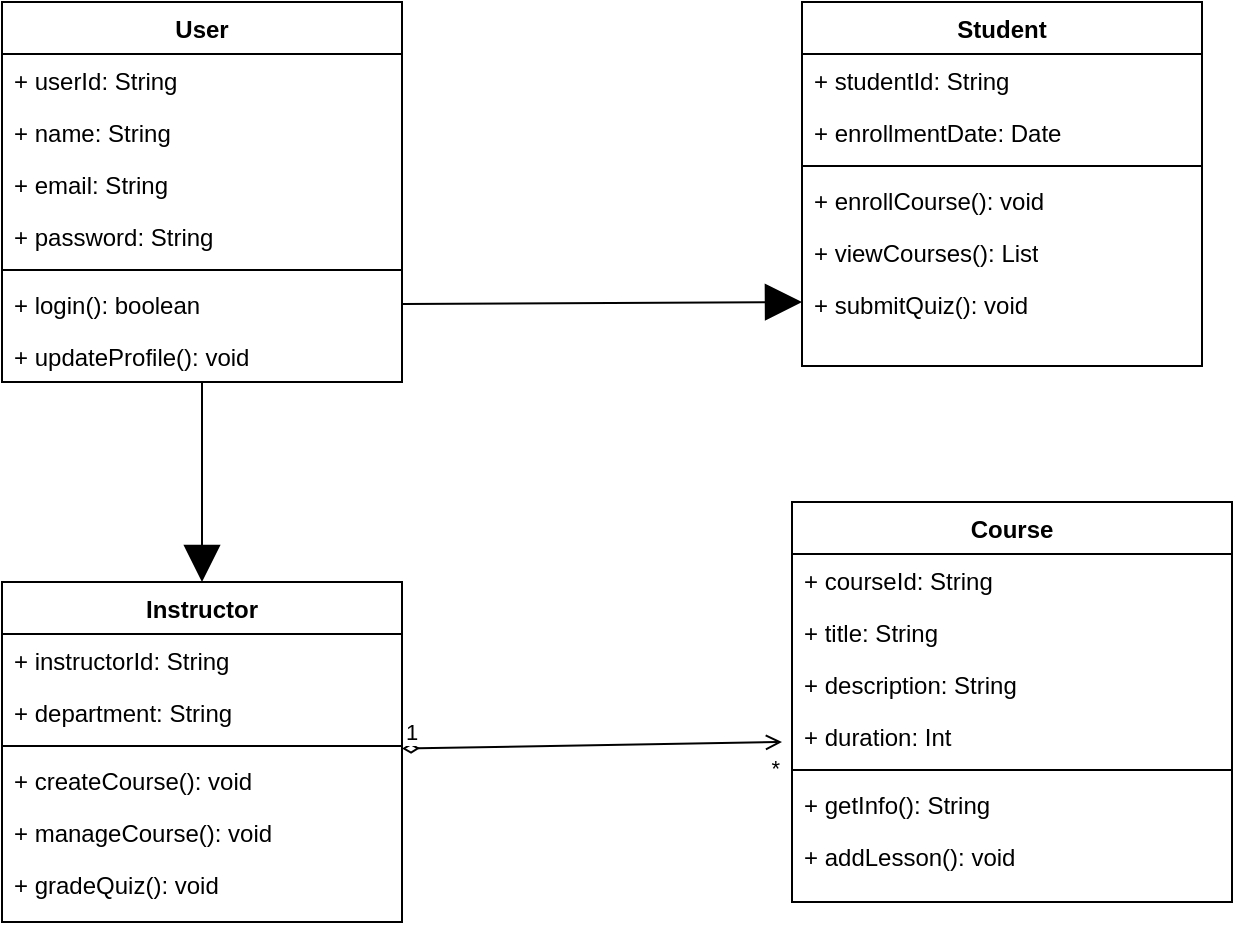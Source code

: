 <mxfile version="28.2.8">
  <diagram id="bai10" name="Bai10">
    <mxGraphModel dx="1042" dy="561" grid="1" gridSize="10" guides="1" tooltips="1" connect="1" arrows="1" fold="1" page="1" pageScale="1" pageWidth="1169" pageHeight="827" math="0" shadow="0">
      <root>
        <mxCell id="0" />
        <mxCell id="1" parent="0" />
        <mxCell id="user" value="User" style="swimlane;fontStyle=1;align=center;verticalAlign=top;childLayout=stackLayout;horizontal=1;startSize=26;horizontalStack=0;resizeParent=1;resizeParentMax=0;resizeLast=0;collapsible=1;marginBottom=0;whiteSpace=wrap;html=1;" parent="1" vertex="1">
          <mxGeometry x="80" y="100" width="200" height="190" as="geometry" />
        </mxCell>
        <mxCell id="user_id" value="+ userId: String" style="text;align=left;verticalAlign=top;spacingLeft=4;spacingRight=4;overflow=hidden;rotatable=0;points=[[0,0.5],[1,0.5]];portConstraint=eastwest;whiteSpace=wrap;html=1;" parent="user" vertex="1">
          <mxGeometry y="26" width="200" height="26" as="geometry" />
        </mxCell>
        <mxCell id="user_name" value="+ name: String" style="text;align=left;verticalAlign=top;spacingLeft=4;spacingRight=4;overflow=hidden;rotatable=0;points=[[0,0.5],[1,0.5]];portConstraint=eastwest;whiteSpace=wrap;html=1;" parent="user" vertex="1">
          <mxGeometry y="52" width="200" height="26" as="geometry" />
        </mxCell>
        <mxCell id="user_email" value="+ email: String" style="text;align=left;verticalAlign=top;spacingLeft=4;spacingRight=4;overflow=hidden;rotatable=0;points=[[0,0.5],[1,0.5]];portConstraint=eastwest;whiteSpace=wrap;html=1;" parent="user" vertex="1">
          <mxGeometry y="78" width="200" height="26" as="geometry" />
        </mxCell>
        <mxCell id="user_password" value="+ password: String" style="text;align=left;verticalAlign=top;spacingLeft=4;spacingRight=4;overflow=hidden;rotatable=0;points=[[0,0.5],[1,0.5]];portConstraint=eastwest;whiteSpace=wrap;html=1;" parent="user" vertex="1">
          <mxGeometry y="104" width="200" height="26" as="geometry" />
        </mxCell>
        <mxCell id="user_line" value="" style="line;strokeWidth=1;align=left;verticalAlign=middle;spacingTop=-1;spacingLeft=3;spacingRight=3;rotatable=0;labelPosition=right;points=[];portConstraint=eastwest;" parent="user" vertex="1">
          <mxGeometry y="130" width="200" height="8" as="geometry" />
        </mxCell>
        <mxCell id="user_login" value="+ login(): boolean" style="text;align=left;verticalAlign=top;spacingLeft=4;spacingRight=4;overflow=hidden;rotatable=0;points=[[0,0.5],[1,0.5]];portConstraint=eastwest;whiteSpace=wrap;html=1;" parent="user" vertex="1">
          <mxGeometry y="138" width="200" height="26" as="geometry" />
        </mxCell>
        <mxCell id="user_updateprofile" value="+ updateProfile(): void" style="text;align=left;verticalAlign=top;spacingLeft=4;spacingRight=4;overflow=hidden;rotatable=0;points=[[0,0.5],[1,0.5]];portConstraint=eastwest;whiteSpace=wrap;html=1;" parent="user" vertex="1">
          <mxGeometry y="164" width="200" height="26" as="geometry" />
        </mxCell>
        <mxCell id="student" value="Student" style="swimlane;fontStyle=1;align=center;verticalAlign=top;childLayout=stackLayout;horizontal=1;startSize=26;horizontalStack=0;resizeParent=1;resizeParentMax=0;resizeLast=0;collapsible=1;marginBottom=0;whiteSpace=wrap;html=1;" parent="1" vertex="1">
          <mxGeometry x="480" y="100" width="200" height="182" as="geometry" />
        </mxCell>
        <mxCell id="student_id" value="+ studentId: String" style="text;strokeColor=none;fillColor=none;align=left;verticalAlign=top;spacingLeft=4;spacingRight=4;overflow=hidden;rotatable=0;points=[[0,0.5],[1,0.5]];portConstraint=eastwest;whiteSpace=wrap;html=1;" parent="student" vertex="1">
          <mxGeometry y="26" width="200" height="26" as="geometry" />
        </mxCell>
        <mxCell id="student_date" value="+ enrollmentDate: Date" style="text;strokeColor=none;fillColor=none;align=left;verticalAlign=top;spacingLeft=4;spacingRight=4;overflow=hidden;rotatable=0;points=[[0,0.5],[1,0.5]];portConstraint=eastwest;whiteSpace=wrap;html=1;" parent="student" vertex="1">
          <mxGeometry y="52" width="200" height="26" as="geometry" />
        </mxCell>
        <mxCell id="student_line" value="" style="line;strokeWidth=1;fillColor=none;align=left;verticalAlign=middle;spacingTop=-1;spacingLeft=3;spacingRight=3;rotatable=0;labelPosition=right;points=[];portConstraint=eastwest;strokeColor=inherit;" parent="student" vertex="1">
          <mxGeometry y="78" width="200" height="8" as="geometry" />
        </mxCell>
        <mxCell id="student_enroll" value="+ enrollCourse(): void" style="text;strokeColor=none;fillColor=none;align=left;verticalAlign=top;spacingLeft=4;spacingRight=4;overflow=hidden;rotatable=0;points=[[0,0.5],[1,0.5]];portConstraint=eastwest;whiteSpace=wrap;html=1;" parent="student" vertex="1">
          <mxGeometry y="86" width="200" height="26" as="geometry" />
        </mxCell>
        <mxCell id="student_view" value="+ viewCourses(): List&lt;Course&gt;" style="text;strokeColor=none;fillColor=none;align=left;verticalAlign=top;spacingLeft=4;spacingRight=4;overflow=hidden;rotatable=0;points=[[0,0.5],[1,0.5]];portConstraint=eastwest;whiteSpace=wrap;html=1;" parent="student" vertex="1">
          <mxGeometry y="112" width="200" height="26" as="geometry" />
        </mxCell>
        <mxCell id="student_submit" value="+ submitQuiz(): void" style="text;strokeColor=none;fillColor=none;align=left;verticalAlign=top;spacingLeft=4;spacingRight=4;overflow=hidden;rotatable=0;points=[[0,0.5],[1,0.5]];portConstraint=eastwest;whiteSpace=wrap;html=1;" parent="student" vertex="1">
          <mxGeometry y="138" width="200" height="26" as="geometry" />
        </mxCell>
        <mxCell id="student_extra" value="" style="text;strokeColor=none;fillColor=none;align=left;verticalAlign=top;spacingLeft=4;spacingRight=4;overflow=hidden;rotatable=0;points=[[0,0.5],[1,0.5]];portConstraint=eastwest;whiteSpace=wrap;html=1;" parent="student" vertex="1">
          <mxGeometry y="164" width="200" height="18" as="geometry" />
        </mxCell>
        <mxCell id="instructor" value="Instructor" style="swimlane;fontStyle=1;align=center;verticalAlign=top;childLayout=stackLayout;horizontal=1;startSize=26;horizontalStack=0;resizeParent=1;resizeParentMax=0;resizeLast=0;collapsible=1;marginBottom=0;whiteSpace=wrap;html=1;" parent="1" vertex="1">
          <mxGeometry x="80" y="390" width="200" height="170" as="geometry" />
        </mxCell>
        <mxCell id="instructor_id" value="+ instructorId: String" style="text;strokeColor=none;fillColor=none;align=left;verticalAlign=top;spacingLeft=4;spacingRight=4;overflow=hidden;rotatable=0;points=[[0,0.5],[1,0.5]];portConstraint=eastwest;whiteSpace=wrap;html=1;" parent="instructor" vertex="1">
          <mxGeometry y="26" width="200" height="26" as="geometry" />
        </mxCell>
        <mxCell id="instructor_dept" value="+ department: String" style="text;strokeColor=none;fillColor=none;align=left;verticalAlign=top;spacingLeft=4;spacingRight=4;overflow=hidden;rotatable=0;points=[[0,0.5],[1,0.5]];portConstraint=eastwest;whiteSpace=wrap;html=1;" parent="instructor" vertex="1">
          <mxGeometry y="52" width="200" height="26" as="geometry" />
        </mxCell>
        <mxCell id="instructor_line" value="" style="line;strokeWidth=1;fillColor=none;align=left;verticalAlign=middle;spacingTop=-1;spacingLeft=3;spacingRight=3;rotatable=0;labelPosition=right;points=[];portConstraint=eastwest;strokeColor=inherit;" parent="instructor" vertex="1">
          <mxGeometry y="78" width="200" height="8" as="geometry" />
        </mxCell>
        <mxCell id="instructor_create" value="+ createCourse(): void" style="text;strokeColor=none;fillColor=none;align=left;verticalAlign=top;spacingLeft=4;spacingRight=4;overflow=hidden;rotatable=0;points=[[0,0.5],[1,0.5]];portConstraint=eastwest;whiteSpace=wrap;html=1;" parent="instructor" vertex="1">
          <mxGeometry y="86" width="200" height="26" as="geometry" />
        </mxCell>
        <mxCell id="instructor_manage" value="+ manageCourse(): void" style="text;strokeColor=none;fillColor=none;align=left;verticalAlign=top;spacingLeft=4;spacingRight=4;overflow=hidden;rotatable=0;points=[[0,0.5],[1,0.5]];portConstraint=eastwest;whiteSpace=wrap;html=1;" parent="instructor" vertex="1">
          <mxGeometry y="112" width="200" height="26" as="geometry" />
        </mxCell>
        <mxCell id="instructor_grade" value="+ gradeQuiz(): void" style="text;strokeColor=none;fillColor=none;align=left;verticalAlign=top;spacingLeft=4;spacingRight=4;overflow=hidden;rotatable=0;points=[[0,0.5],[1,0.5]];portConstraint=eastwest;whiteSpace=wrap;html=1;" parent="instructor" vertex="1">
          <mxGeometry y="138" width="200" height="32" as="geometry" />
        </mxCell>
        <mxCell id="course" value="Course" style="swimlane;fontStyle=1;align=center;verticalAlign=top;childLayout=stackLayout;horizontal=1;startSize=26;horizontalStack=0;resizeParent=1;resizeParentMax=0;resizeLast=0;collapsible=1;marginBottom=0;whiteSpace=wrap;html=1;" parent="1" vertex="1">
          <mxGeometry x="475" y="350" width="220" height="200" as="geometry" />
        </mxCell>
        <mxCell id="course_id" value="+ courseId: String" style="text;strokeColor=none;fillColor=none;align=left;verticalAlign=top;spacingLeft=4;spacingRight=4;overflow=hidden;rotatable=0;points=[[0,0.5],[1,0.5]];portConstraint=eastwest;whiteSpace=wrap;html=1;" parent="course" vertex="1">
          <mxGeometry y="26" width="220" height="26" as="geometry" />
        </mxCell>
        <mxCell id="course_title" value="+ title: String" style="text;strokeColor=none;fillColor=none;align=left;verticalAlign=top;spacingLeft=4;spacingRight=4;overflow=hidden;rotatable=0;points=[[0,0.5],[1,0.5]];portConstraint=eastwest;whiteSpace=wrap;html=1;" parent="course" vertex="1">
          <mxGeometry y="52" width="220" height="26" as="geometry" />
        </mxCell>
        <mxCell id="course_desc" value="+ description: String" style="text;strokeColor=none;fillColor=none;align=left;verticalAlign=top;spacingLeft=4;spacingRight=4;overflow=hidden;rotatable=0;points=[[0,0.5],[1,0.5]];portConstraint=eastwest;whiteSpace=wrap;html=1;" parent="course" vertex="1">
          <mxGeometry y="78" width="220" height="26" as="geometry" />
        </mxCell>
        <mxCell id="course_duration" value="+ duration: Int" style="text;strokeColor=none;fillColor=none;align=left;verticalAlign=top;spacingLeft=4;spacingRight=4;overflow=hidden;rotatable=0;points=[[0,0.5],[1,0.5]];portConstraint=eastwest;whiteSpace=wrap;html=1;" parent="course" vertex="1">
          <mxGeometry y="104" width="220" height="26" as="geometry" />
        </mxCell>
        <mxCell id="course_line" value="" style="line;strokeWidth=1;fillColor=none;align=left;verticalAlign=middle;spacingTop=-1;spacingLeft=3;spacingRight=3;rotatable=0;labelPosition=right;points=[];portConstraint=eastwest;strokeColor=inherit;" parent="course" vertex="1">
          <mxGeometry y="130" width="220" height="8" as="geometry" />
        </mxCell>
        <mxCell id="course_getinfo" value="+ getInfo(): String" style="text;strokeColor=none;fillColor=none;align=left;verticalAlign=top;spacingLeft=4;spacingRight=4;overflow=hidden;rotatable=0;points=[[0,0.5],[1,0.5]];portConstraint=eastwest;whiteSpace=wrap;html=1;" parent="course" vertex="1">
          <mxGeometry y="138" width="220" height="26" as="geometry" />
        </mxCell>
        <mxCell id="course_addlesson" value="+ addLesson(): void" style="text;strokeColor=none;fillColor=none;align=left;verticalAlign=top;spacingLeft=4;spacingRight=4;overflow=hidden;rotatable=0;points=[[0,0.5],[1,0.5]];portConstraint=eastwest;whiteSpace=wrap;html=1;" parent="course" vertex="1">
          <mxGeometry y="164" width="220" height="36" as="geometry" />
        </mxCell>
        <mxCell id="gen_user_student" value="" style="endArrow=block;endSize=16;html=1;exitX=1;exitY=0.5;exitDx=0;exitDy=0;" parent="1" source="user_login" edge="1">
          <mxGeometry width="50" height="50" relative="1" as="geometry">
            <mxPoint x="180" y="282" as="sourcePoint" />
            <mxPoint x="480" y="250" as="targetPoint" />
          </mxGeometry>
        </mxCell>
        <mxCell id="gen_user_instructor" value="" style="endArrow=block;endSize=16;html=1;exitX=0.5;exitY=1;exitDx=0;exitDy=0;entryX=0.5;entryY=0;entryDx=0;entryDy=0;entryPerimeter=0;" parent="1" source="user" target="instructor" edge="1">
          <mxGeometry width="50" height="50" relative="1" as="geometry">
            <mxPoint x="180" y="282" as="sourcePoint" />
            <mxPoint x="180" y="580" as="targetPoint" />
          </mxGeometry>
        </mxCell>
        <mxCell id="assoc_instructor_course" value="" style="endArrow=open;html=1;startArrow=diamondThin;startFill=0;rounded=0;" parent="1" source="instructor" edge="1">
          <mxGeometry relative="1" as="geometry">
            <mxPoint x="680" y="406" as="sourcePoint" />
            <mxPoint x="470" y="470" as="targetPoint" />
          </mxGeometry>
        </mxCell>
        <mxCell id="mult_instructor" value="1" style="edgeLabel;resizable=0;html=1;align=left;verticalAlign=bottom;" parent="assoc_instructor_course" connectable="0" vertex="1">
          <mxGeometry x="-1" relative="1" as="geometry">
            <mxPoint x="260" y="596" as="sourcePoint" />
          </mxGeometry>
        </mxCell>
        <mxCell id="mult_course" value="*" style="edgeLabel;resizable=0;html=1;align=right;verticalAlign=top;" parent="assoc_instructor_course" connectable="0" vertex="1">
          <mxGeometry x="1" relative="1" as="geometry">
            <mxPoint x="640" y="100" as="sourcePoint" />
          </mxGeometry>
        </mxCell>
      </root>
    </mxGraphModel>
  </diagram>
</mxfile>
